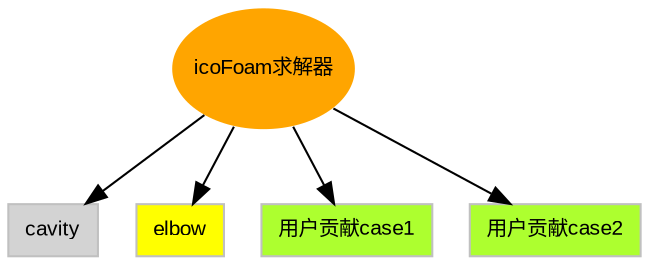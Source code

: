 
  digraph G {

      icoFoam[label="icoFoam求解器", tooltip="简短介绍", fontname="Arial", fontsize=10, height=.8,width=.8,shape="ellipse",style="filled", color=none,fillcolor=orange,href="https://gitlab.com",target="_top"];

      cavity[label="cavity", tooltip="cavity", fontname="Arial", fontsize=10, height=.35,width=.35,shape="box",style="filled", fillcolor=lightgray, color=gray,href="https://gitlab.com",target="_top"];
      elbow[label="elbow", tooltip="elbow", fontname="Arial", fontsize=10, height=.35,width=.35,shape="box",style="filled", fillcolor=yellow, color=gray,href="https://gitlab.com",target="_top"];
      user_1[label="用户贡献case1", tooltip="elbow", fontname="Arial", fontsize=10, height=.35,width=.35,shape="box",style="filled", fillcolor=greenyellow, color=gray,href="https://gitlab.com",target="_top"];
      user_2[label="用户贡献case2", tooltip="elbow", fontname="Arial", fontsize=10, height=.35,width=.35,shape="box",style="filled", fillcolor=greenyellow, color=gray,href="https://gitlab.com",target="_top"];
      // 连接
      
      icoFoam -> cavity;
      icoFoam -> elbow;
      icoFoam -> user_1;
      icoFoam -> user_2;
  }